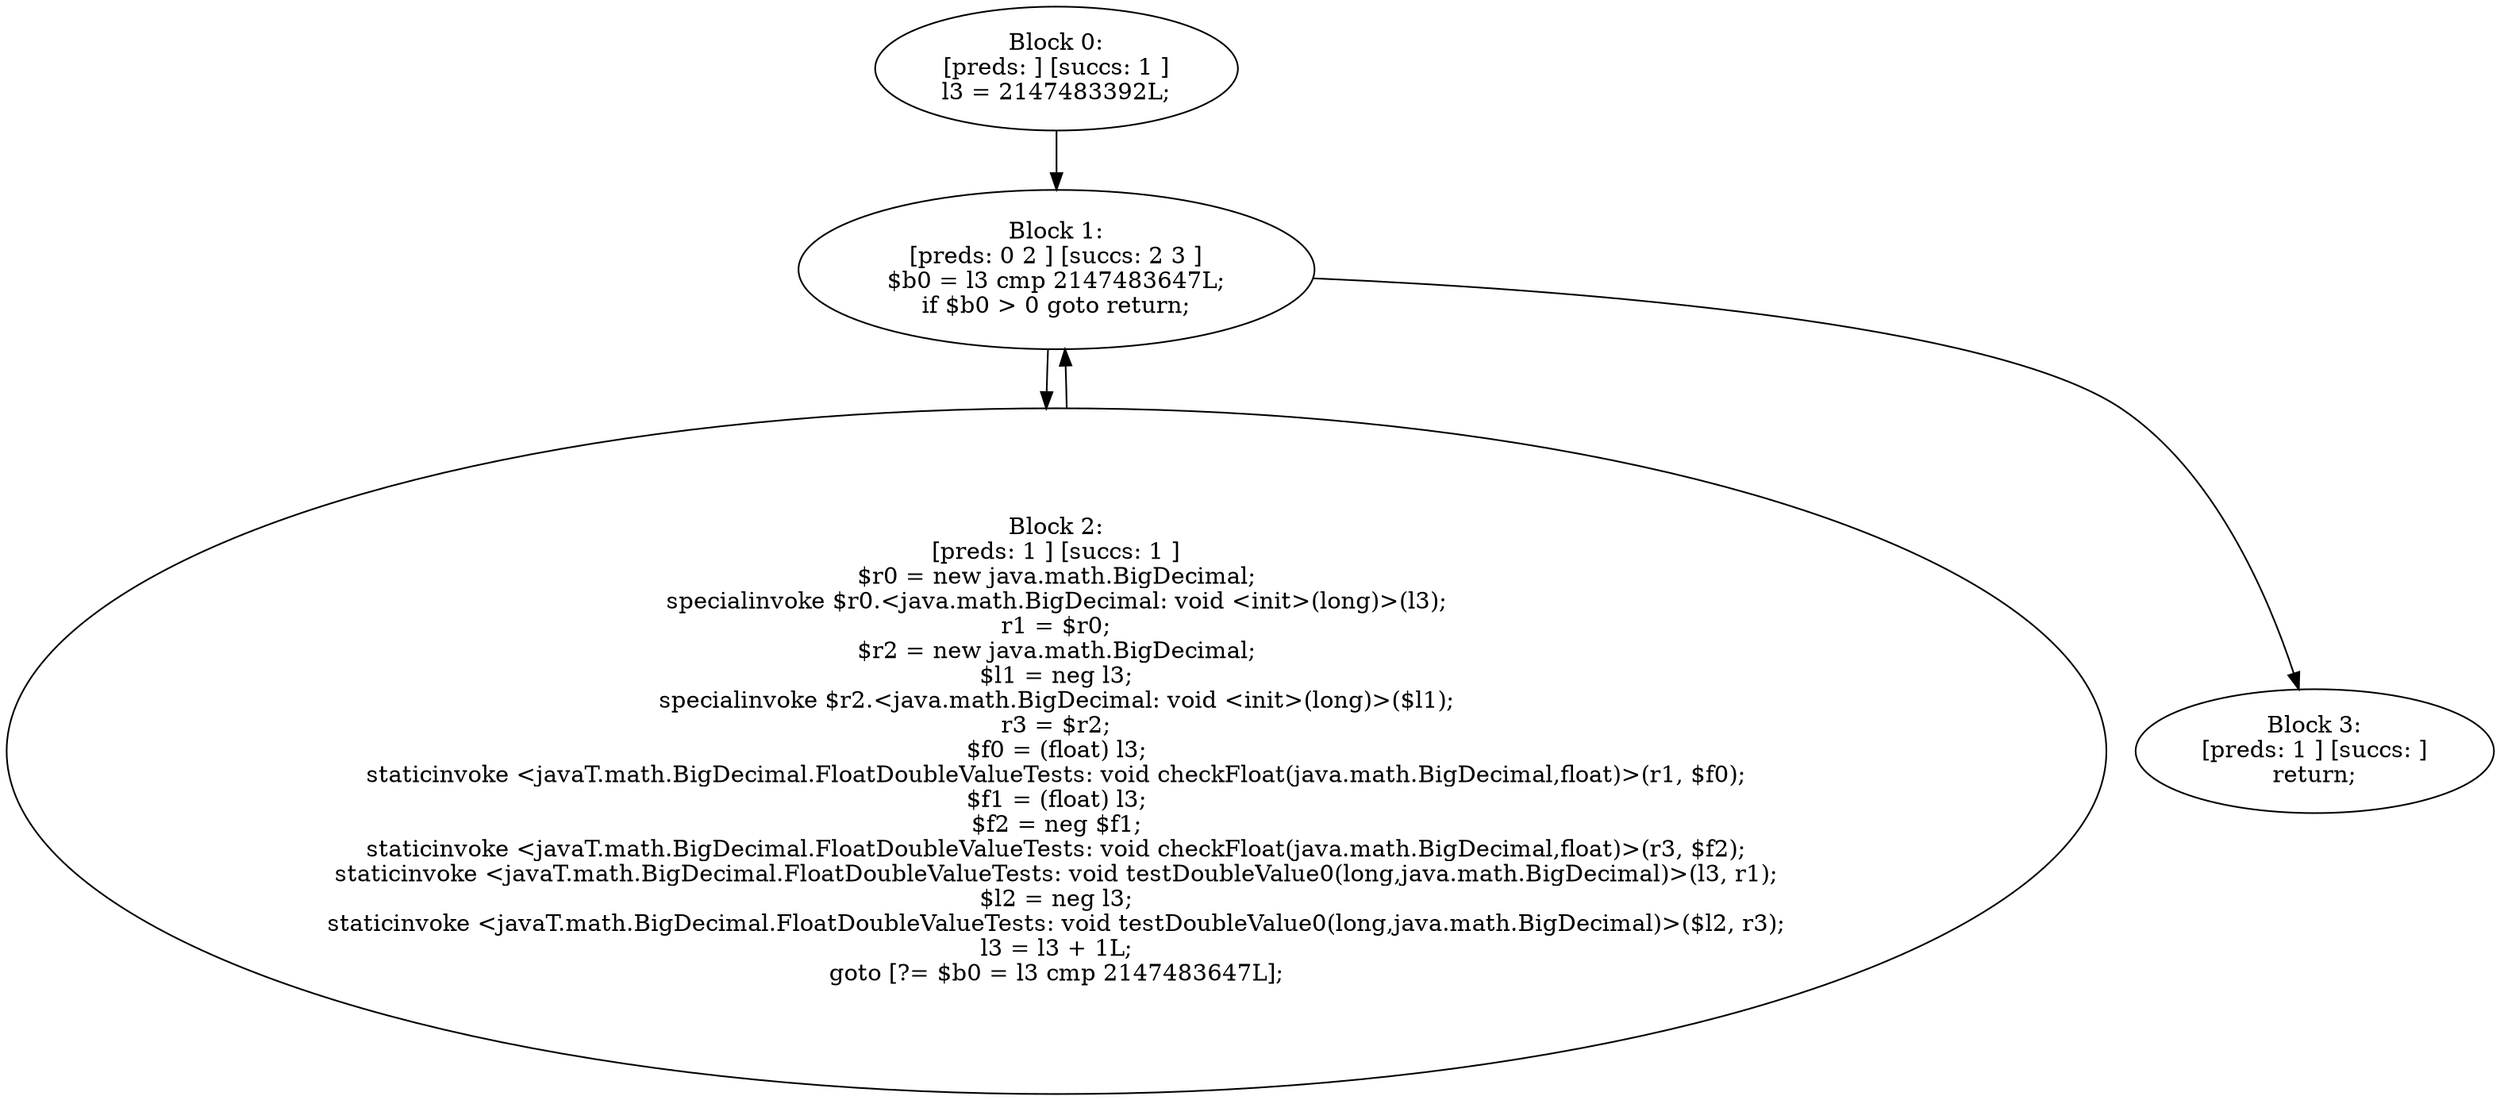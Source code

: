 digraph "unitGraph" {
    "Block 0:
[preds: ] [succs: 1 ]
l3 = 2147483392L;
"
    "Block 1:
[preds: 0 2 ] [succs: 2 3 ]
$b0 = l3 cmp 2147483647L;
if $b0 > 0 goto return;
"
    "Block 2:
[preds: 1 ] [succs: 1 ]
$r0 = new java.math.BigDecimal;
specialinvoke $r0.<java.math.BigDecimal: void <init>(long)>(l3);
r1 = $r0;
$r2 = new java.math.BigDecimal;
$l1 = neg l3;
specialinvoke $r2.<java.math.BigDecimal: void <init>(long)>($l1);
r3 = $r2;
$f0 = (float) l3;
staticinvoke <javaT.math.BigDecimal.FloatDoubleValueTests: void checkFloat(java.math.BigDecimal,float)>(r1, $f0);
$f1 = (float) l3;
$f2 = neg $f1;
staticinvoke <javaT.math.BigDecimal.FloatDoubleValueTests: void checkFloat(java.math.BigDecimal,float)>(r3, $f2);
staticinvoke <javaT.math.BigDecimal.FloatDoubleValueTests: void testDoubleValue0(long,java.math.BigDecimal)>(l3, r1);
$l2 = neg l3;
staticinvoke <javaT.math.BigDecimal.FloatDoubleValueTests: void testDoubleValue0(long,java.math.BigDecimal)>($l2, r3);
l3 = l3 + 1L;
goto [?= $b0 = l3 cmp 2147483647L];
"
    "Block 3:
[preds: 1 ] [succs: ]
return;
"
    "Block 0:
[preds: ] [succs: 1 ]
l3 = 2147483392L;
"->"Block 1:
[preds: 0 2 ] [succs: 2 3 ]
$b0 = l3 cmp 2147483647L;
if $b0 > 0 goto return;
";
    "Block 1:
[preds: 0 2 ] [succs: 2 3 ]
$b0 = l3 cmp 2147483647L;
if $b0 > 0 goto return;
"->"Block 2:
[preds: 1 ] [succs: 1 ]
$r0 = new java.math.BigDecimal;
specialinvoke $r0.<java.math.BigDecimal: void <init>(long)>(l3);
r1 = $r0;
$r2 = new java.math.BigDecimal;
$l1 = neg l3;
specialinvoke $r2.<java.math.BigDecimal: void <init>(long)>($l1);
r3 = $r2;
$f0 = (float) l3;
staticinvoke <javaT.math.BigDecimal.FloatDoubleValueTests: void checkFloat(java.math.BigDecimal,float)>(r1, $f0);
$f1 = (float) l3;
$f2 = neg $f1;
staticinvoke <javaT.math.BigDecimal.FloatDoubleValueTests: void checkFloat(java.math.BigDecimal,float)>(r3, $f2);
staticinvoke <javaT.math.BigDecimal.FloatDoubleValueTests: void testDoubleValue0(long,java.math.BigDecimal)>(l3, r1);
$l2 = neg l3;
staticinvoke <javaT.math.BigDecimal.FloatDoubleValueTests: void testDoubleValue0(long,java.math.BigDecimal)>($l2, r3);
l3 = l3 + 1L;
goto [?= $b0 = l3 cmp 2147483647L];
";
    "Block 1:
[preds: 0 2 ] [succs: 2 3 ]
$b0 = l3 cmp 2147483647L;
if $b0 > 0 goto return;
"->"Block 3:
[preds: 1 ] [succs: ]
return;
";
    "Block 2:
[preds: 1 ] [succs: 1 ]
$r0 = new java.math.BigDecimal;
specialinvoke $r0.<java.math.BigDecimal: void <init>(long)>(l3);
r1 = $r0;
$r2 = new java.math.BigDecimal;
$l1 = neg l3;
specialinvoke $r2.<java.math.BigDecimal: void <init>(long)>($l1);
r3 = $r2;
$f0 = (float) l3;
staticinvoke <javaT.math.BigDecimal.FloatDoubleValueTests: void checkFloat(java.math.BigDecimal,float)>(r1, $f0);
$f1 = (float) l3;
$f2 = neg $f1;
staticinvoke <javaT.math.BigDecimal.FloatDoubleValueTests: void checkFloat(java.math.BigDecimal,float)>(r3, $f2);
staticinvoke <javaT.math.BigDecimal.FloatDoubleValueTests: void testDoubleValue0(long,java.math.BigDecimal)>(l3, r1);
$l2 = neg l3;
staticinvoke <javaT.math.BigDecimal.FloatDoubleValueTests: void testDoubleValue0(long,java.math.BigDecimal)>($l2, r3);
l3 = l3 + 1L;
goto [?= $b0 = l3 cmp 2147483647L];
"->"Block 1:
[preds: 0 2 ] [succs: 2 3 ]
$b0 = l3 cmp 2147483647L;
if $b0 > 0 goto return;
";
}
